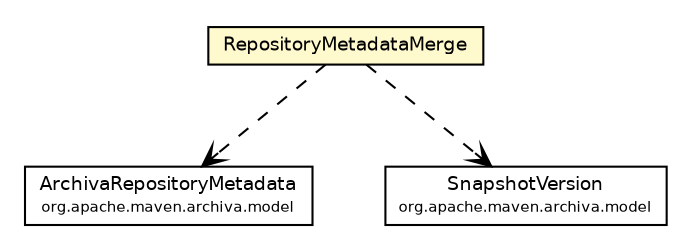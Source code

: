 #!/usr/local/bin/dot
#
# Class diagram 
# Generated by UmlGraph version 4.6 (http://www.spinellis.gr/sw/umlgraph)
#

digraph G {
	edge [fontname="Helvetica",fontsize=10,labelfontname="Helvetica",labelfontsize=10];
	node [fontname="Helvetica",fontsize=10,shape=plaintext];
	// org.apache.maven.archiva.repository.metadata.RepositoryMetadataMerge
	c66241 [label=<<table border="0" cellborder="1" cellspacing="0" cellpadding="2" port="p" bgcolor="lemonChiffon" href="./RepositoryMetadataMerge.html">
		<tr><td><table border="0" cellspacing="0" cellpadding="1">
			<tr><td> RepositoryMetadataMerge </td></tr>
		</table></td></tr>
		</table>>, fontname="Helvetica", fontcolor="black", fontsize=9.0];
	// org.apache.maven.archiva.repository.metadata.RepositoryMetadataMerge DEPEND org.apache.maven.archiva.model.ArchivaRepositoryMetadata
	c66241:p -> c66510:p [taillabel="", label="", headlabel="", fontname="Helvetica", fontcolor="black", fontsize=10.0, color="black", arrowhead=open, style=dashed];
	// org.apache.maven.archiva.repository.metadata.RepositoryMetadataMerge DEPEND org.apache.maven.archiva.model.SnapshotVersion
	c66241:p -> c66511:p [taillabel="", label="", headlabel="", fontname="Helvetica", fontcolor="black", fontsize=10.0, color="black", arrowhead=open, style=dashed];
	// org.apache.maven.archiva.model.SnapshotVersion
	c66511 [label=<<table border="0" cellborder="1" cellspacing="0" cellpadding="2" port="p" href="http://java.sun.com/j2se/1.4.2/docs/api/org/apache/maven/archiva/model/SnapshotVersion.html">
		<tr><td><table border="0" cellspacing="0" cellpadding="1">
			<tr><td> SnapshotVersion </td></tr>
			<tr><td><font point-size="7.0"> org.apache.maven.archiva.model </font></td></tr>
		</table></td></tr>
		</table>>, fontname="Helvetica", fontcolor="black", fontsize=9.0];
	// org.apache.maven.archiva.model.ArchivaRepositoryMetadata
	c66510 [label=<<table border="0" cellborder="1" cellspacing="0" cellpadding="2" port="p" href="http://java.sun.com/j2se/1.4.2/docs/api/org/apache/maven/archiva/model/ArchivaRepositoryMetadata.html">
		<tr><td><table border="0" cellspacing="0" cellpadding="1">
			<tr><td> ArchivaRepositoryMetadata </td></tr>
			<tr><td><font point-size="7.0"> org.apache.maven.archiva.model </font></td></tr>
		</table></td></tr>
		</table>>, fontname="Helvetica", fontcolor="black", fontsize=9.0];
}

